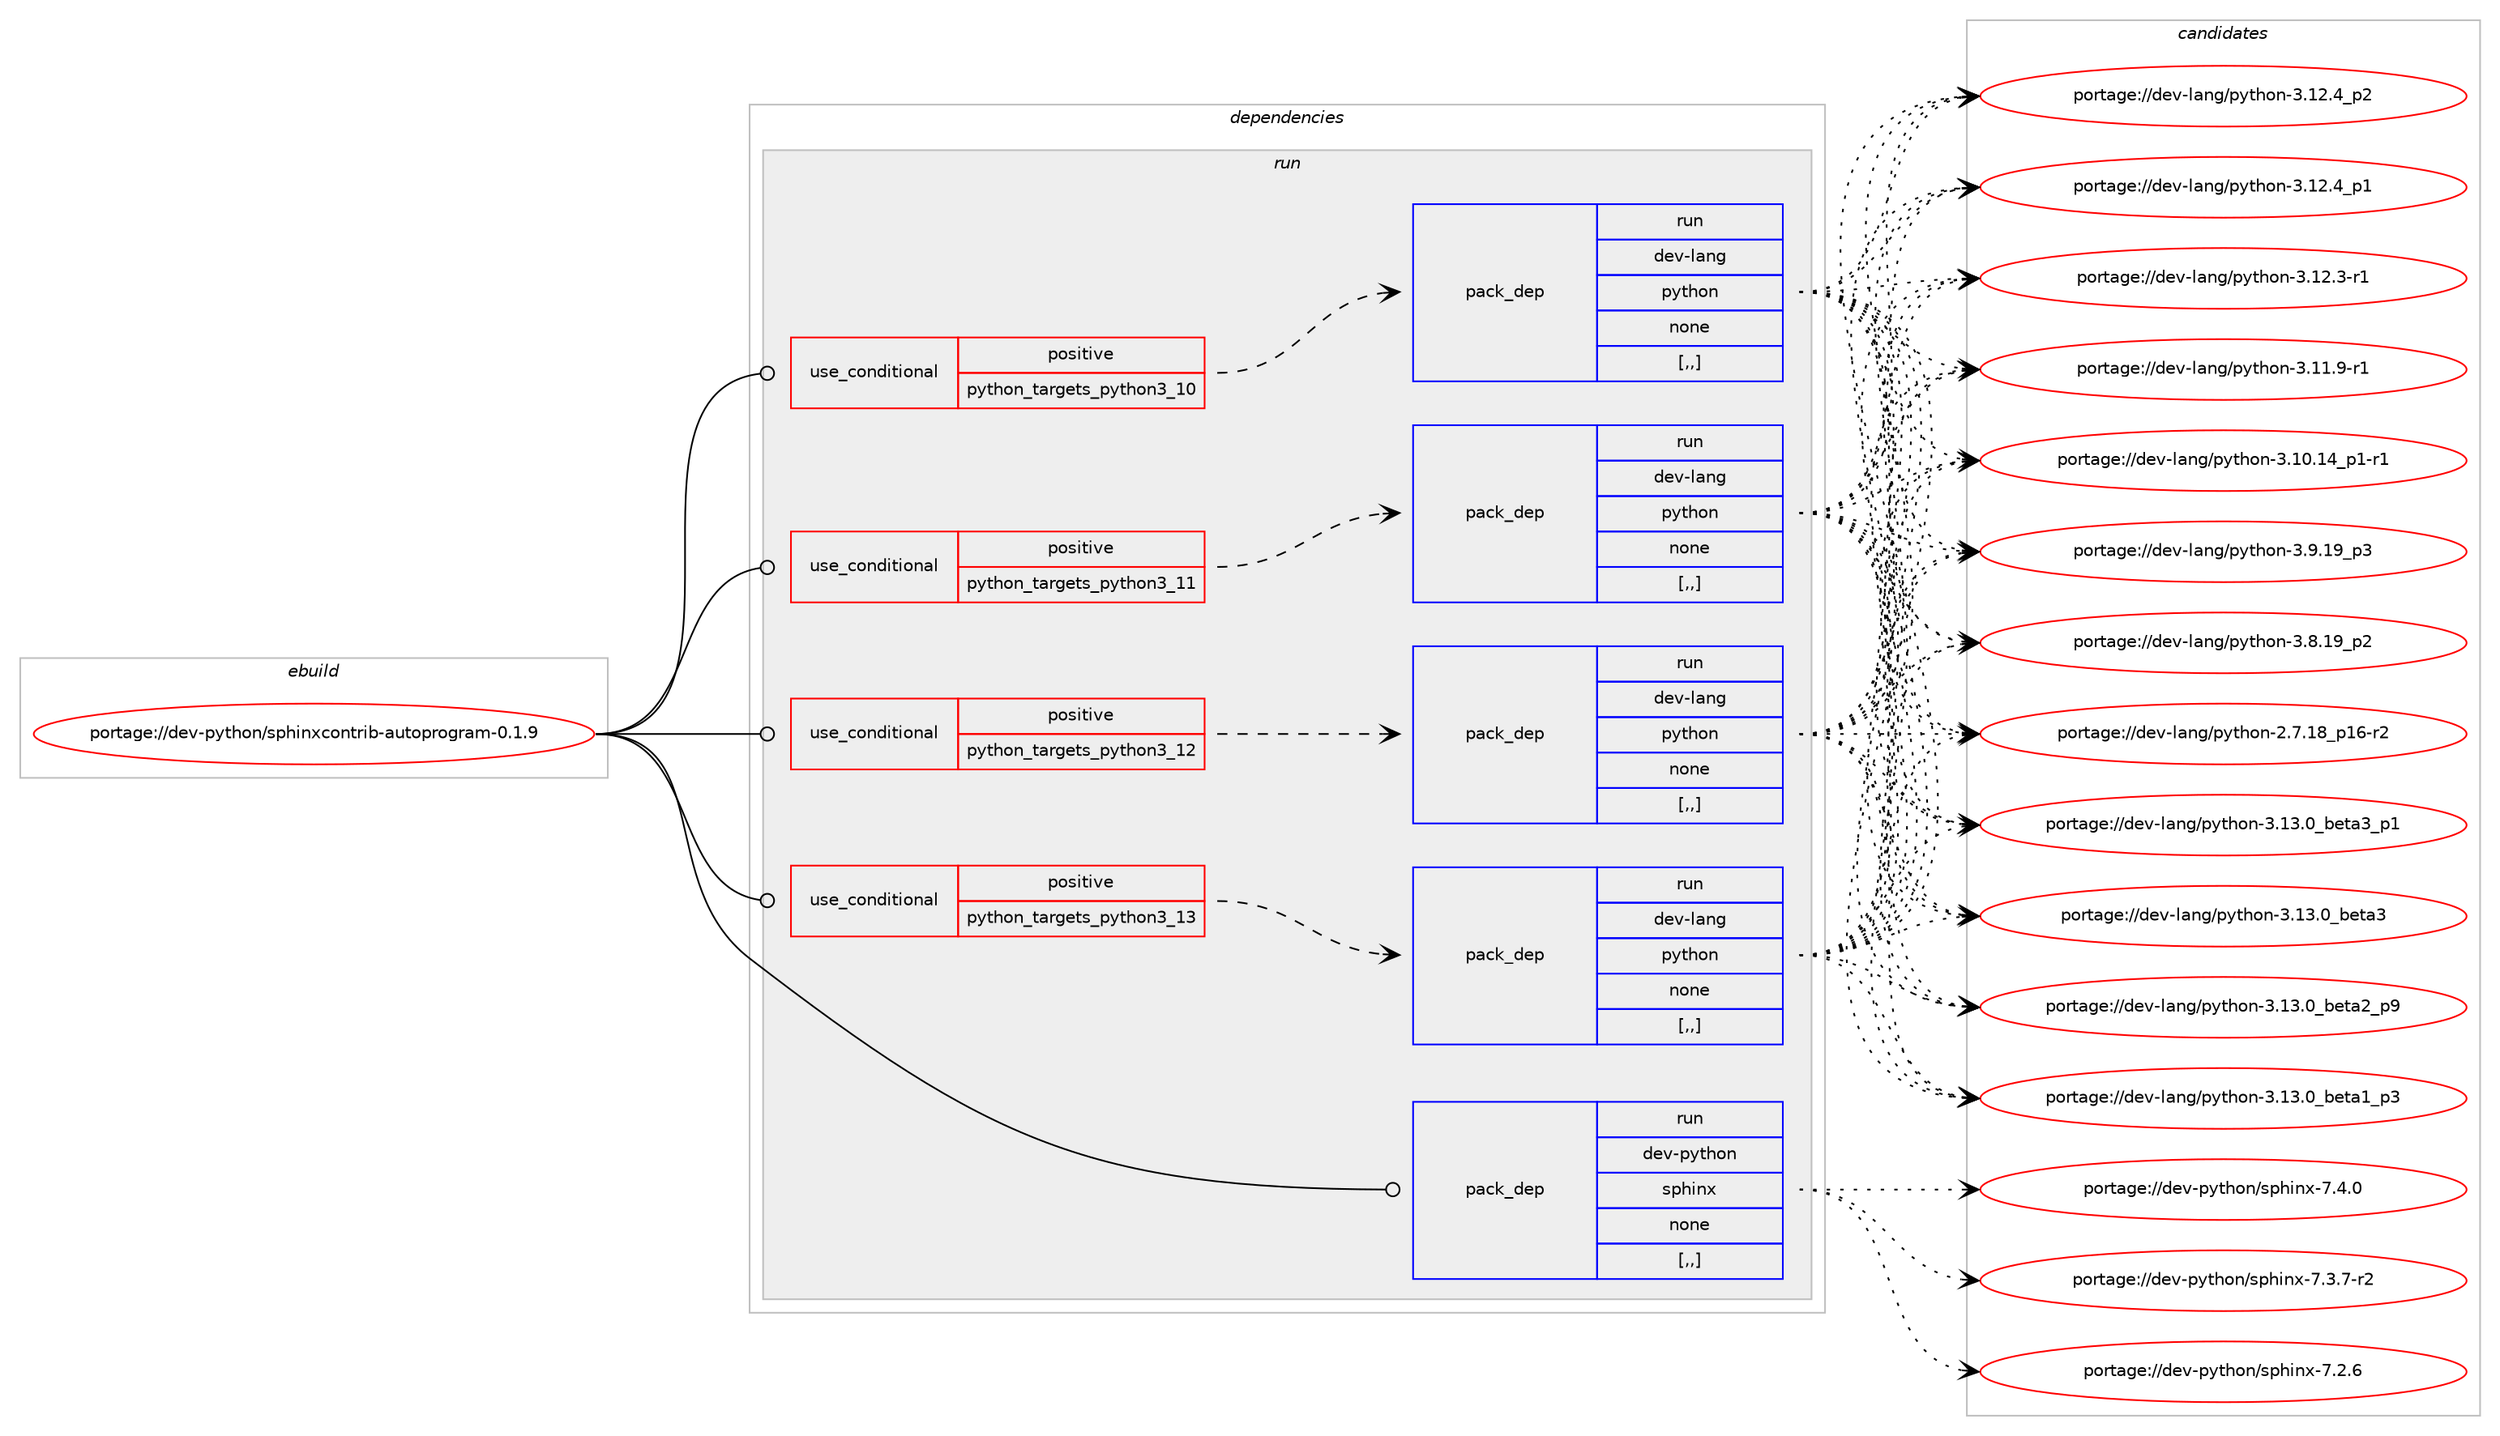 digraph prolog {

# *************
# Graph options
# *************

newrank=true;
concentrate=true;
compound=true;
graph [rankdir=LR,fontname=Helvetica,fontsize=10,ranksep=1.5];#, ranksep=2.5, nodesep=0.2];
edge  [arrowhead=vee];
node  [fontname=Helvetica,fontsize=10];

# **********
# The ebuild
# **********

subgraph cluster_leftcol {
color=gray;
rank=same;
label=<<i>ebuild</i>>;
id [label="portage://dev-python/sphinxcontrib-autoprogram-0.1.9", color=red, width=4, href="../dev-python/sphinxcontrib-autoprogram-0.1.9.svg"];
}

# ****************
# The dependencies
# ****************

subgraph cluster_midcol {
color=gray;
label=<<i>dependencies</i>>;
subgraph cluster_compile {
fillcolor="#eeeeee";
style=filled;
label=<<i>compile</i>>;
}
subgraph cluster_compileandrun {
fillcolor="#eeeeee";
style=filled;
label=<<i>compile and run</i>>;
}
subgraph cluster_run {
fillcolor="#eeeeee";
style=filled;
label=<<i>run</i>>;
subgraph cond39449 {
dependency162862 [label=<<TABLE BORDER="0" CELLBORDER="1" CELLSPACING="0" CELLPADDING="4"><TR><TD ROWSPAN="3" CELLPADDING="10">use_conditional</TD></TR><TR><TD>positive</TD></TR><TR><TD>python_targets_python3_10</TD></TR></TABLE>>, shape=none, color=red];
subgraph pack122153 {
dependency162863 [label=<<TABLE BORDER="0" CELLBORDER="1" CELLSPACING="0" CELLPADDING="4" WIDTH="220"><TR><TD ROWSPAN="6" CELLPADDING="30">pack_dep</TD></TR><TR><TD WIDTH="110">run</TD></TR><TR><TD>dev-lang</TD></TR><TR><TD>python</TD></TR><TR><TD>none</TD></TR><TR><TD>[,,]</TD></TR></TABLE>>, shape=none, color=blue];
}
dependency162862:e -> dependency162863:w [weight=20,style="dashed",arrowhead="vee"];
}
id:e -> dependency162862:w [weight=20,style="solid",arrowhead="odot"];
subgraph cond39450 {
dependency162864 [label=<<TABLE BORDER="0" CELLBORDER="1" CELLSPACING="0" CELLPADDING="4"><TR><TD ROWSPAN="3" CELLPADDING="10">use_conditional</TD></TR><TR><TD>positive</TD></TR><TR><TD>python_targets_python3_11</TD></TR></TABLE>>, shape=none, color=red];
subgraph pack122154 {
dependency162865 [label=<<TABLE BORDER="0" CELLBORDER="1" CELLSPACING="0" CELLPADDING="4" WIDTH="220"><TR><TD ROWSPAN="6" CELLPADDING="30">pack_dep</TD></TR><TR><TD WIDTH="110">run</TD></TR><TR><TD>dev-lang</TD></TR><TR><TD>python</TD></TR><TR><TD>none</TD></TR><TR><TD>[,,]</TD></TR></TABLE>>, shape=none, color=blue];
}
dependency162864:e -> dependency162865:w [weight=20,style="dashed",arrowhead="vee"];
}
id:e -> dependency162864:w [weight=20,style="solid",arrowhead="odot"];
subgraph cond39451 {
dependency162866 [label=<<TABLE BORDER="0" CELLBORDER="1" CELLSPACING="0" CELLPADDING="4"><TR><TD ROWSPAN="3" CELLPADDING="10">use_conditional</TD></TR><TR><TD>positive</TD></TR><TR><TD>python_targets_python3_12</TD></TR></TABLE>>, shape=none, color=red];
subgraph pack122155 {
dependency162867 [label=<<TABLE BORDER="0" CELLBORDER="1" CELLSPACING="0" CELLPADDING="4" WIDTH="220"><TR><TD ROWSPAN="6" CELLPADDING="30">pack_dep</TD></TR><TR><TD WIDTH="110">run</TD></TR><TR><TD>dev-lang</TD></TR><TR><TD>python</TD></TR><TR><TD>none</TD></TR><TR><TD>[,,]</TD></TR></TABLE>>, shape=none, color=blue];
}
dependency162866:e -> dependency162867:w [weight=20,style="dashed",arrowhead="vee"];
}
id:e -> dependency162866:w [weight=20,style="solid",arrowhead="odot"];
subgraph cond39452 {
dependency162868 [label=<<TABLE BORDER="0" CELLBORDER="1" CELLSPACING="0" CELLPADDING="4"><TR><TD ROWSPAN="3" CELLPADDING="10">use_conditional</TD></TR><TR><TD>positive</TD></TR><TR><TD>python_targets_python3_13</TD></TR></TABLE>>, shape=none, color=red];
subgraph pack122156 {
dependency162869 [label=<<TABLE BORDER="0" CELLBORDER="1" CELLSPACING="0" CELLPADDING="4" WIDTH="220"><TR><TD ROWSPAN="6" CELLPADDING="30">pack_dep</TD></TR><TR><TD WIDTH="110">run</TD></TR><TR><TD>dev-lang</TD></TR><TR><TD>python</TD></TR><TR><TD>none</TD></TR><TR><TD>[,,]</TD></TR></TABLE>>, shape=none, color=blue];
}
dependency162868:e -> dependency162869:w [weight=20,style="dashed",arrowhead="vee"];
}
id:e -> dependency162868:w [weight=20,style="solid",arrowhead="odot"];
subgraph pack122157 {
dependency162870 [label=<<TABLE BORDER="0" CELLBORDER="1" CELLSPACING="0" CELLPADDING="4" WIDTH="220"><TR><TD ROWSPAN="6" CELLPADDING="30">pack_dep</TD></TR><TR><TD WIDTH="110">run</TD></TR><TR><TD>dev-python</TD></TR><TR><TD>sphinx</TD></TR><TR><TD>none</TD></TR><TR><TD>[,,]</TD></TR></TABLE>>, shape=none, color=blue];
}
id:e -> dependency162870:w [weight=20,style="solid",arrowhead="odot"];
}
}

# **************
# The candidates
# **************

subgraph cluster_choices {
rank=same;
color=gray;
label=<<i>candidates</i>>;

subgraph choice122153 {
color=black;
nodesep=1;
choice10010111845108971101034711212111610411111045514649514648959810111697519511249 [label="portage://dev-lang/python-3.13.0_beta3_p1", color=red, width=4,href="../dev-lang/python-3.13.0_beta3_p1.svg"];
choice1001011184510897110103471121211161041111104551464951464895981011169751 [label="portage://dev-lang/python-3.13.0_beta3", color=red, width=4,href="../dev-lang/python-3.13.0_beta3.svg"];
choice10010111845108971101034711212111610411111045514649514648959810111697509511257 [label="portage://dev-lang/python-3.13.0_beta2_p9", color=red, width=4,href="../dev-lang/python-3.13.0_beta2_p9.svg"];
choice10010111845108971101034711212111610411111045514649514648959810111697499511251 [label="portage://dev-lang/python-3.13.0_beta1_p3", color=red, width=4,href="../dev-lang/python-3.13.0_beta1_p3.svg"];
choice100101118451089711010347112121116104111110455146495046529511250 [label="portage://dev-lang/python-3.12.4_p2", color=red, width=4,href="../dev-lang/python-3.12.4_p2.svg"];
choice100101118451089711010347112121116104111110455146495046529511249 [label="portage://dev-lang/python-3.12.4_p1", color=red, width=4,href="../dev-lang/python-3.12.4_p1.svg"];
choice100101118451089711010347112121116104111110455146495046514511449 [label="portage://dev-lang/python-3.12.3-r1", color=red, width=4,href="../dev-lang/python-3.12.3-r1.svg"];
choice100101118451089711010347112121116104111110455146494946574511449 [label="portage://dev-lang/python-3.11.9-r1", color=red, width=4,href="../dev-lang/python-3.11.9-r1.svg"];
choice100101118451089711010347112121116104111110455146494846495295112494511449 [label="portage://dev-lang/python-3.10.14_p1-r1", color=red, width=4,href="../dev-lang/python-3.10.14_p1-r1.svg"];
choice100101118451089711010347112121116104111110455146574649579511251 [label="portage://dev-lang/python-3.9.19_p3", color=red, width=4,href="../dev-lang/python-3.9.19_p3.svg"];
choice100101118451089711010347112121116104111110455146564649579511250 [label="portage://dev-lang/python-3.8.19_p2", color=red, width=4,href="../dev-lang/python-3.8.19_p2.svg"];
choice100101118451089711010347112121116104111110455046554649569511249544511450 [label="portage://dev-lang/python-2.7.18_p16-r2", color=red, width=4,href="../dev-lang/python-2.7.18_p16-r2.svg"];
dependency162863:e -> choice10010111845108971101034711212111610411111045514649514648959810111697519511249:w [style=dotted,weight="100"];
dependency162863:e -> choice1001011184510897110103471121211161041111104551464951464895981011169751:w [style=dotted,weight="100"];
dependency162863:e -> choice10010111845108971101034711212111610411111045514649514648959810111697509511257:w [style=dotted,weight="100"];
dependency162863:e -> choice10010111845108971101034711212111610411111045514649514648959810111697499511251:w [style=dotted,weight="100"];
dependency162863:e -> choice100101118451089711010347112121116104111110455146495046529511250:w [style=dotted,weight="100"];
dependency162863:e -> choice100101118451089711010347112121116104111110455146495046529511249:w [style=dotted,weight="100"];
dependency162863:e -> choice100101118451089711010347112121116104111110455146495046514511449:w [style=dotted,weight="100"];
dependency162863:e -> choice100101118451089711010347112121116104111110455146494946574511449:w [style=dotted,weight="100"];
dependency162863:e -> choice100101118451089711010347112121116104111110455146494846495295112494511449:w [style=dotted,weight="100"];
dependency162863:e -> choice100101118451089711010347112121116104111110455146574649579511251:w [style=dotted,weight="100"];
dependency162863:e -> choice100101118451089711010347112121116104111110455146564649579511250:w [style=dotted,weight="100"];
dependency162863:e -> choice100101118451089711010347112121116104111110455046554649569511249544511450:w [style=dotted,weight="100"];
}
subgraph choice122154 {
color=black;
nodesep=1;
choice10010111845108971101034711212111610411111045514649514648959810111697519511249 [label="portage://dev-lang/python-3.13.0_beta3_p1", color=red, width=4,href="../dev-lang/python-3.13.0_beta3_p1.svg"];
choice1001011184510897110103471121211161041111104551464951464895981011169751 [label="portage://dev-lang/python-3.13.0_beta3", color=red, width=4,href="../dev-lang/python-3.13.0_beta3.svg"];
choice10010111845108971101034711212111610411111045514649514648959810111697509511257 [label="portage://dev-lang/python-3.13.0_beta2_p9", color=red, width=4,href="../dev-lang/python-3.13.0_beta2_p9.svg"];
choice10010111845108971101034711212111610411111045514649514648959810111697499511251 [label="portage://dev-lang/python-3.13.0_beta1_p3", color=red, width=4,href="../dev-lang/python-3.13.0_beta1_p3.svg"];
choice100101118451089711010347112121116104111110455146495046529511250 [label="portage://dev-lang/python-3.12.4_p2", color=red, width=4,href="../dev-lang/python-3.12.4_p2.svg"];
choice100101118451089711010347112121116104111110455146495046529511249 [label="portage://dev-lang/python-3.12.4_p1", color=red, width=4,href="../dev-lang/python-3.12.4_p1.svg"];
choice100101118451089711010347112121116104111110455146495046514511449 [label="portage://dev-lang/python-3.12.3-r1", color=red, width=4,href="../dev-lang/python-3.12.3-r1.svg"];
choice100101118451089711010347112121116104111110455146494946574511449 [label="portage://dev-lang/python-3.11.9-r1", color=red, width=4,href="../dev-lang/python-3.11.9-r1.svg"];
choice100101118451089711010347112121116104111110455146494846495295112494511449 [label="portage://dev-lang/python-3.10.14_p1-r1", color=red, width=4,href="../dev-lang/python-3.10.14_p1-r1.svg"];
choice100101118451089711010347112121116104111110455146574649579511251 [label="portage://dev-lang/python-3.9.19_p3", color=red, width=4,href="../dev-lang/python-3.9.19_p3.svg"];
choice100101118451089711010347112121116104111110455146564649579511250 [label="portage://dev-lang/python-3.8.19_p2", color=red, width=4,href="../dev-lang/python-3.8.19_p2.svg"];
choice100101118451089711010347112121116104111110455046554649569511249544511450 [label="portage://dev-lang/python-2.7.18_p16-r2", color=red, width=4,href="../dev-lang/python-2.7.18_p16-r2.svg"];
dependency162865:e -> choice10010111845108971101034711212111610411111045514649514648959810111697519511249:w [style=dotted,weight="100"];
dependency162865:e -> choice1001011184510897110103471121211161041111104551464951464895981011169751:w [style=dotted,weight="100"];
dependency162865:e -> choice10010111845108971101034711212111610411111045514649514648959810111697509511257:w [style=dotted,weight="100"];
dependency162865:e -> choice10010111845108971101034711212111610411111045514649514648959810111697499511251:w [style=dotted,weight="100"];
dependency162865:e -> choice100101118451089711010347112121116104111110455146495046529511250:w [style=dotted,weight="100"];
dependency162865:e -> choice100101118451089711010347112121116104111110455146495046529511249:w [style=dotted,weight="100"];
dependency162865:e -> choice100101118451089711010347112121116104111110455146495046514511449:w [style=dotted,weight="100"];
dependency162865:e -> choice100101118451089711010347112121116104111110455146494946574511449:w [style=dotted,weight="100"];
dependency162865:e -> choice100101118451089711010347112121116104111110455146494846495295112494511449:w [style=dotted,weight="100"];
dependency162865:e -> choice100101118451089711010347112121116104111110455146574649579511251:w [style=dotted,weight="100"];
dependency162865:e -> choice100101118451089711010347112121116104111110455146564649579511250:w [style=dotted,weight="100"];
dependency162865:e -> choice100101118451089711010347112121116104111110455046554649569511249544511450:w [style=dotted,weight="100"];
}
subgraph choice122155 {
color=black;
nodesep=1;
choice10010111845108971101034711212111610411111045514649514648959810111697519511249 [label="portage://dev-lang/python-3.13.0_beta3_p1", color=red, width=4,href="../dev-lang/python-3.13.0_beta3_p1.svg"];
choice1001011184510897110103471121211161041111104551464951464895981011169751 [label="portage://dev-lang/python-3.13.0_beta3", color=red, width=4,href="../dev-lang/python-3.13.0_beta3.svg"];
choice10010111845108971101034711212111610411111045514649514648959810111697509511257 [label="portage://dev-lang/python-3.13.0_beta2_p9", color=red, width=4,href="../dev-lang/python-3.13.0_beta2_p9.svg"];
choice10010111845108971101034711212111610411111045514649514648959810111697499511251 [label="portage://dev-lang/python-3.13.0_beta1_p3", color=red, width=4,href="../dev-lang/python-3.13.0_beta1_p3.svg"];
choice100101118451089711010347112121116104111110455146495046529511250 [label="portage://dev-lang/python-3.12.4_p2", color=red, width=4,href="../dev-lang/python-3.12.4_p2.svg"];
choice100101118451089711010347112121116104111110455146495046529511249 [label="portage://dev-lang/python-3.12.4_p1", color=red, width=4,href="../dev-lang/python-3.12.4_p1.svg"];
choice100101118451089711010347112121116104111110455146495046514511449 [label="portage://dev-lang/python-3.12.3-r1", color=red, width=4,href="../dev-lang/python-3.12.3-r1.svg"];
choice100101118451089711010347112121116104111110455146494946574511449 [label="portage://dev-lang/python-3.11.9-r1", color=red, width=4,href="../dev-lang/python-3.11.9-r1.svg"];
choice100101118451089711010347112121116104111110455146494846495295112494511449 [label="portage://dev-lang/python-3.10.14_p1-r1", color=red, width=4,href="../dev-lang/python-3.10.14_p1-r1.svg"];
choice100101118451089711010347112121116104111110455146574649579511251 [label="portage://dev-lang/python-3.9.19_p3", color=red, width=4,href="../dev-lang/python-3.9.19_p3.svg"];
choice100101118451089711010347112121116104111110455146564649579511250 [label="portage://dev-lang/python-3.8.19_p2", color=red, width=4,href="../dev-lang/python-3.8.19_p2.svg"];
choice100101118451089711010347112121116104111110455046554649569511249544511450 [label="portage://dev-lang/python-2.7.18_p16-r2", color=red, width=4,href="../dev-lang/python-2.7.18_p16-r2.svg"];
dependency162867:e -> choice10010111845108971101034711212111610411111045514649514648959810111697519511249:w [style=dotted,weight="100"];
dependency162867:e -> choice1001011184510897110103471121211161041111104551464951464895981011169751:w [style=dotted,weight="100"];
dependency162867:e -> choice10010111845108971101034711212111610411111045514649514648959810111697509511257:w [style=dotted,weight="100"];
dependency162867:e -> choice10010111845108971101034711212111610411111045514649514648959810111697499511251:w [style=dotted,weight="100"];
dependency162867:e -> choice100101118451089711010347112121116104111110455146495046529511250:w [style=dotted,weight="100"];
dependency162867:e -> choice100101118451089711010347112121116104111110455146495046529511249:w [style=dotted,weight="100"];
dependency162867:e -> choice100101118451089711010347112121116104111110455146495046514511449:w [style=dotted,weight="100"];
dependency162867:e -> choice100101118451089711010347112121116104111110455146494946574511449:w [style=dotted,weight="100"];
dependency162867:e -> choice100101118451089711010347112121116104111110455146494846495295112494511449:w [style=dotted,weight="100"];
dependency162867:e -> choice100101118451089711010347112121116104111110455146574649579511251:w [style=dotted,weight="100"];
dependency162867:e -> choice100101118451089711010347112121116104111110455146564649579511250:w [style=dotted,weight="100"];
dependency162867:e -> choice100101118451089711010347112121116104111110455046554649569511249544511450:w [style=dotted,weight="100"];
}
subgraph choice122156 {
color=black;
nodesep=1;
choice10010111845108971101034711212111610411111045514649514648959810111697519511249 [label="portage://dev-lang/python-3.13.0_beta3_p1", color=red, width=4,href="../dev-lang/python-3.13.0_beta3_p1.svg"];
choice1001011184510897110103471121211161041111104551464951464895981011169751 [label="portage://dev-lang/python-3.13.0_beta3", color=red, width=4,href="../dev-lang/python-3.13.0_beta3.svg"];
choice10010111845108971101034711212111610411111045514649514648959810111697509511257 [label="portage://dev-lang/python-3.13.0_beta2_p9", color=red, width=4,href="../dev-lang/python-3.13.0_beta2_p9.svg"];
choice10010111845108971101034711212111610411111045514649514648959810111697499511251 [label="portage://dev-lang/python-3.13.0_beta1_p3", color=red, width=4,href="../dev-lang/python-3.13.0_beta1_p3.svg"];
choice100101118451089711010347112121116104111110455146495046529511250 [label="portage://dev-lang/python-3.12.4_p2", color=red, width=4,href="../dev-lang/python-3.12.4_p2.svg"];
choice100101118451089711010347112121116104111110455146495046529511249 [label="portage://dev-lang/python-3.12.4_p1", color=red, width=4,href="../dev-lang/python-3.12.4_p1.svg"];
choice100101118451089711010347112121116104111110455146495046514511449 [label="portage://dev-lang/python-3.12.3-r1", color=red, width=4,href="../dev-lang/python-3.12.3-r1.svg"];
choice100101118451089711010347112121116104111110455146494946574511449 [label="portage://dev-lang/python-3.11.9-r1", color=red, width=4,href="../dev-lang/python-3.11.9-r1.svg"];
choice100101118451089711010347112121116104111110455146494846495295112494511449 [label="portage://dev-lang/python-3.10.14_p1-r1", color=red, width=4,href="../dev-lang/python-3.10.14_p1-r1.svg"];
choice100101118451089711010347112121116104111110455146574649579511251 [label="portage://dev-lang/python-3.9.19_p3", color=red, width=4,href="../dev-lang/python-3.9.19_p3.svg"];
choice100101118451089711010347112121116104111110455146564649579511250 [label="portage://dev-lang/python-3.8.19_p2", color=red, width=4,href="../dev-lang/python-3.8.19_p2.svg"];
choice100101118451089711010347112121116104111110455046554649569511249544511450 [label="portage://dev-lang/python-2.7.18_p16-r2", color=red, width=4,href="../dev-lang/python-2.7.18_p16-r2.svg"];
dependency162869:e -> choice10010111845108971101034711212111610411111045514649514648959810111697519511249:w [style=dotted,weight="100"];
dependency162869:e -> choice1001011184510897110103471121211161041111104551464951464895981011169751:w [style=dotted,weight="100"];
dependency162869:e -> choice10010111845108971101034711212111610411111045514649514648959810111697509511257:w [style=dotted,weight="100"];
dependency162869:e -> choice10010111845108971101034711212111610411111045514649514648959810111697499511251:w [style=dotted,weight="100"];
dependency162869:e -> choice100101118451089711010347112121116104111110455146495046529511250:w [style=dotted,weight="100"];
dependency162869:e -> choice100101118451089711010347112121116104111110455146495046529511249:w [style=dotted,weight="100"];
dependency162869:e -> choice100101118451089711010347112121116104111110455146495046514511449:w [style=dotted,weight="100"];
dependency162869:e -> choice100101118451089711010347112121116104111110455146494946574511449:w [style=dotted,weight="100"];
dependency162869:e -> choice100101118451089711010347112121116104111110455146494846495295112494511449:w [style=dotted,weight="100"];
dependency162869:e -> choice100101118451089711010347112121116104111110455146574649579511251:w [style=dotted,weight="100"];
dependency162869:e -> choice100101118451089711010347112121116104111110455146564649579511250:w [style=dotted,weight="100"];
dependency162869:e -> choice100101118451089711010347112121116104111110455046554649569511249544511450:w [style=dotted,weight="100"];
}
subgraph choice122157 {
color=black;
nodesep=1;
choice1001011184511212111610411111047115112104105110120455546524648 [label="portage://dev-python/sphinx-7.4.0", color=red, width=4,href="../dev-python/sphinx-7.4.0.svg"];
choice10010111845112121116104111110471151121041051101204555465146554511450 [label="portage://dev-python/sphinx-7.3.7-r2", color=red, width=4,href="../dev-python/sphinx-7.3.7-r2.svg"];
choice1001011184511212111610411111047115112104105110120455546504654 [label="portage://dev-python/sphinx-7.2.6", color=red, width=4,href="../dev-python/sphinx-7.2.6.svg"];
dependency162870:e -> choice1001011184511212111610411111047115112104105110120455546524648:w [style=dotted,weight="100"];
dependency162870:e -> choice10010111845112121116104111110471151121041051101204555465146554511450:w [style=dotted,weight="100"];
dependency162870:e -> choice1001011184511212111610411111047115112104105110120455546504654:w [style=dotted,weight="100"];
}
}

}
